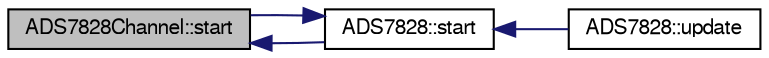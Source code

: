 digraph "ADS7828Channel::start"
{
  edge [fontname="FreeSans",fontsize="10",labelfontname="FreeSans",labelfontsize="10"];
  node [fontname="FreeSans",fontsize="10",shape=record];
  rankdir="LR";
  Node28 [label="ADS7828Channel::start",height=0.2,width=0.4,color="black", fillcolor="grey75", style="filled", fontcolor="black"];
  Node28 -> Node29 [dir="back",color="midnightblue",fontsize="10",style="solid",fontname="FreeSans"];
  Node29 [label="ADS7828::start",height=0.2,width=0.4,color="black", fillcolor="white", style="filled",URL="$class_a_d_s7828.html#abfffd6e7cc6f187a364254813dd25502",tooltip="Initiate communication with device. "];
  Node29 -> Node28 [dir="back",color="midnightblue",fontsize="10",style="solid",fontname="FreeSans"];
  Node29 -> Node30 [dir="back",color="midnightblue",fontsize="10",style="solid",fontname="FreeSans"];
  Node30 [label="ADS7828::update",height=0.2,width=0.4,color="black", fillcolor="white", style="filled",URL="$class_a_d_s7828.html#a825149c18833c4aa25ebf0f08a75379d",tooltip="Initiate communication with device. "];
}
